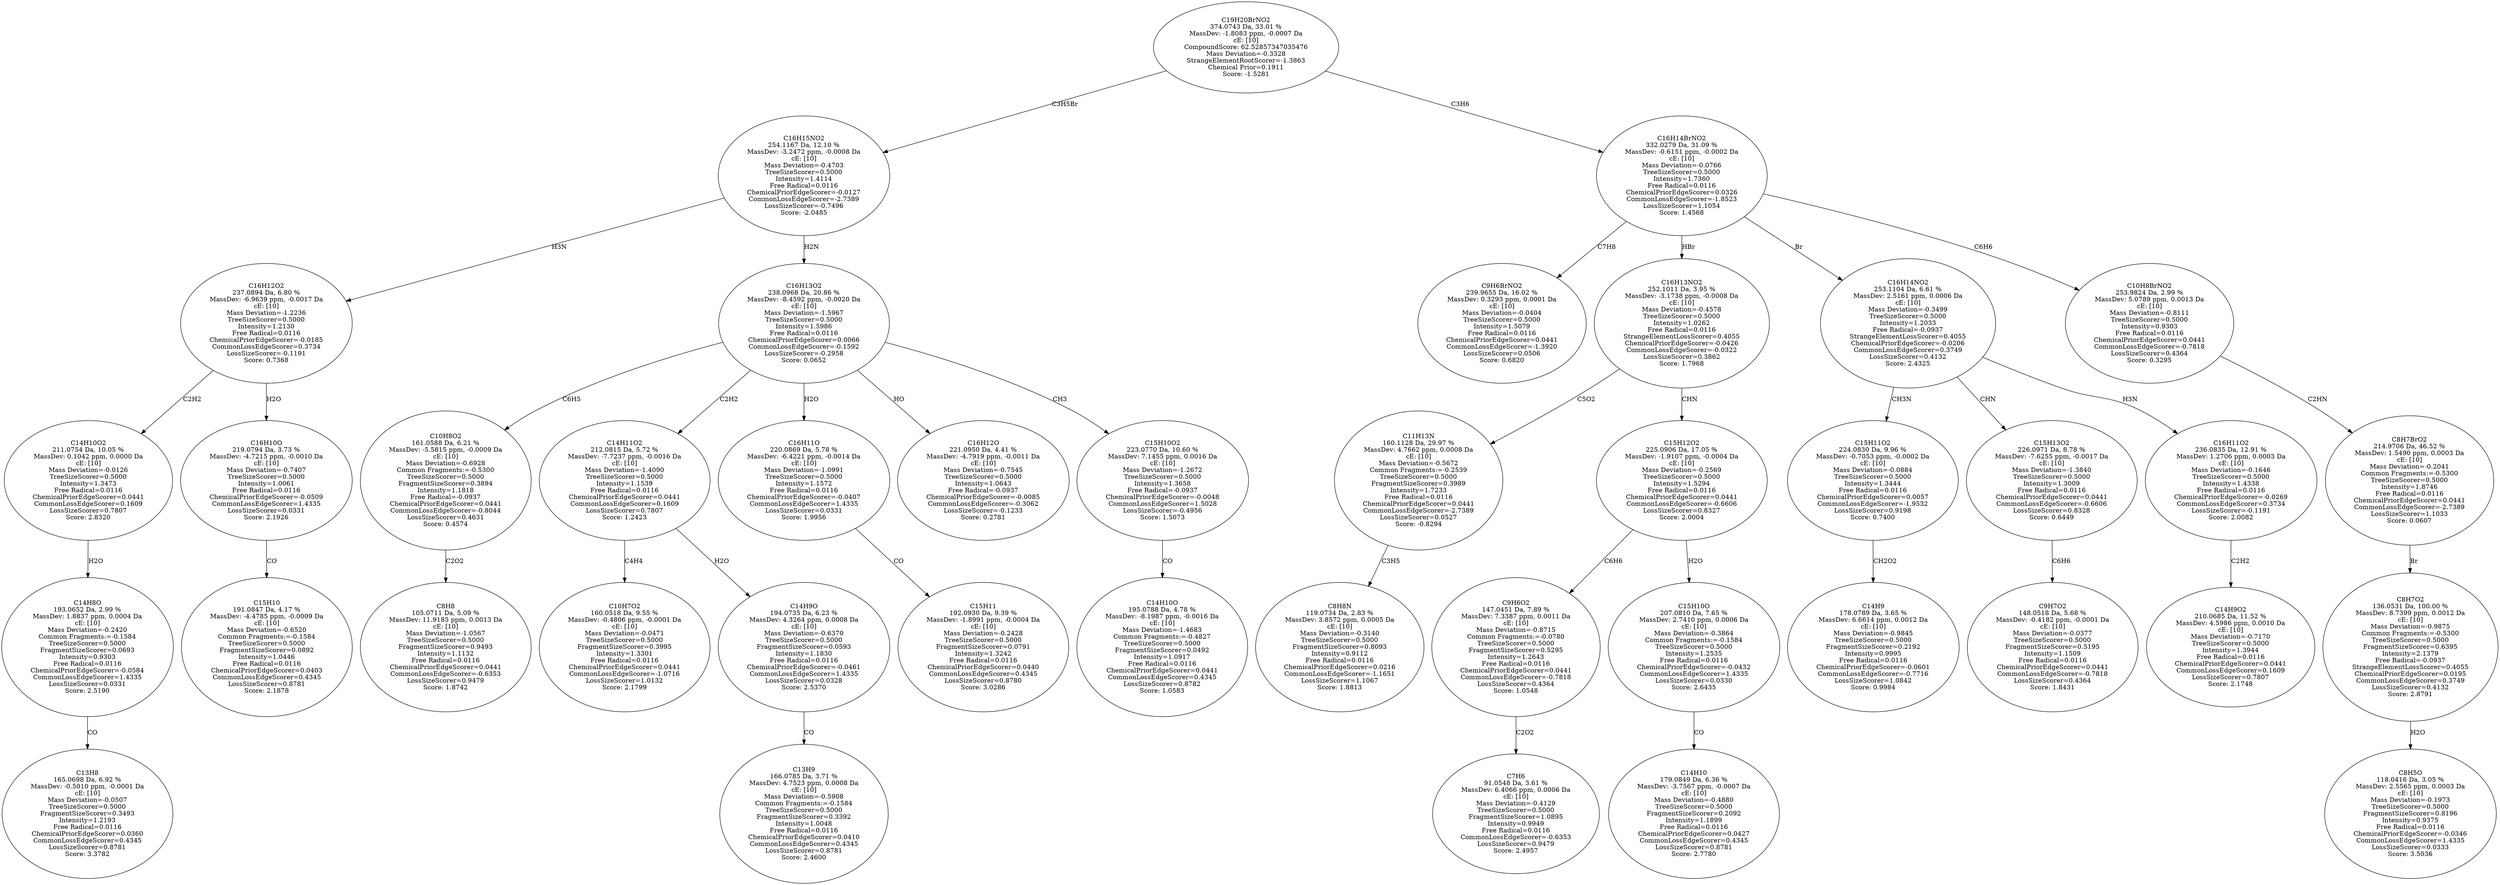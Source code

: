 strict digraph {
v1 [label="C13H8\n165.0698 Da, 6.92 %\nMassDev: -0.5010 ppm, -0.0001 Da\ncE: [10]\nMass Deviation=-0.0507\nTreeSizeScorer=0.5000\nFragmentSizeScorer=0.3493\nIntensity=1.2193\nFree Radical=0.0116\nChemicalPriorEdgeScorer=0.0360\nCommonLossEdgeScorer=0.4345\nLossSizeScorer=0.8781\nScore: 3.3782"];
v2 [label="C14H8O\n193.0652 Da, 2.99 %\nMassDev: 1.8837 ppm, 0.0004 Da\ncE: [10]\nMass Deviation=-0.2420\nCommon Fragments:=-0.1584\nTreeSizeScorer=0.5000\nFragmentSizeScorer=0.0693\nIntensity=0.9303\nFree Radical=0.0116\nChemicalPriorEdgeScorer=-0.0584\nCommonLossEdgeScorer=1.4335\nLossSizeScorer=0.0331\nScore: 2.5190"];
v3 [label="C14H10O2\n211.0754 Da, 10.05 %\nMassDev: 0.1042 ppm, 0.0000 Da\ncE: [10]\nMass Deviation=-0.0126\nTreeSizeScorer=0.5000\nIntensity=1.3473\nFree Radical=0.0116\nChemicalPriorEdgeScorer=0.0441\nCommonLossEdgeScorer=0.1609\nLossSizeScorer=0.7807\nScore: 2.8320"];
v4 [label="C15H10\n191.0847 Da, 4.17 %\nMassDev: -4.4785 ppm, -0.0009 Da\ncE: [10]\nMass Deviation=-0.6520\nCommon Fragments:=-0.1584\nTreeSizeScorer=0.5000\nFragmentSizeScorer=0.0892\nIntensity=1.0446\nFree Radical=0.0116\nChemicalPriorEdgeScorer=0.0403\nCommonLossEdgeScorer=0.4345\nLossSizeScorer=0.8781\nScore: 2.1878"];
v5 [label="C16H10O\n219.0794 Da, 3.73 %\nMassDev: -4.7215 ppm, -0.0010 Da\ncE: [10]\nMass Deviation=-0.7407\nTreeSizeScorer=0.5000\nIntensity=1.0061\nFree Radical=0.0116\nChemicalPriorEdgeScorer=-0.0509\nCommonLossEdgeScorer=1.4335\nLossSizeScorer=0.0331\nScore: 2.1926"];
v6 [label="C16H12O2\n237.0894 Da, 6.80 %\nMassDev: -6.9639 ppm, -0.0017 Da\ncE: [10]\nMass Deviation=-1.2236\nTreeSizeScorer=0.5000\nIntensity=1.2130\nFree Radical=0.0116\nChemicalPriorEdgeScorer=-0.0185\nCommonLossEdgeScorer=0.3734\nLossSizeScorer=-0.1191\nScore: 0.7368"];
v7 [label="C8H8\n105.0711 Da, 5.09 %\nMassDev: 11.9185 ppm, 0.0013 Da\ncE: [10]\nMass Deviation=-1.0567\nTreeSizeScorer=0.5000\nFragmentSizeScorer=0.9493\nIntensity=1.1132\nFree Radical=0.0116\nChemicalPriorEdgeScorer=0.0441\nCommonLossEdgeScorer=-0.6353\nLossSizeScorer=0.9479\nScore: 1.8742"];
v8 [label="C10H8O2\n161.0588 Da, 6.21 %\nMassDev: -5.5815 ppm, -0.0009 Da\ncE: [10]\nMass Deviation=-0.6928\nCommon Fragments:=-0.5300\nTreeSizeScorer=0.5000\nFragmentSizeScorer=0.3894\nIntensity=1.1818\nFree Radical=-0.0937\nChemicalPriorEdgeScorer=0.0441\nCommonLossEdgeScorer=-0.8044\nLossSizeScorer=0.4631\nScore: 0.4574"];
v9 [label="C10H7O2\n160.0518 Da, 9.55 %\nMassDev: -0.4806 ppm, -0.0001 Da\ncE: [10]\nMass Deviation=-0.0471\nTreeSizeScorer=0.5000\nFragmentSizeScorer=0.3995\nIntensity=1.3301\nFree Radical=0.0116\nChemicalPriorEdgeScorer=0.0441\nCommonLossEdgeScorer=-1.0716\nLossSizeScorer=1.0132\nScore: 2.1799"];
v10 [label="C13H9\n166.0785 Da, 3.71 %\nMassDev: 4.7523 ppm, 0.0008 Da\ncE: [10]\nMass Deviation=-0.5908\nCommon Fragments:=-0.1584\nTreeSizeScorer=0.5000\nFragmentSizeScorer=0.3392\nIntensity=1.0048\nFree Radical=0.0116\nChemicalPriorEdgeScorer=0.0410\nCommonLossEdgeScorer=0.4345\nLossSizeScorer=0.8781\nScore: 2.4600"];
v11 [label="C14H9O\n194.0735 Da, 6.23 %\nMassDev: 4.3264 ppm, 0.0008 Da\ncE: [10]\nMass Deviation=-0.6370\nTreeSizeScorer=0.5000\nFragmentSizeScorer=0.0593\nIntensity=1.1830\nFree Radical=0.0116\nChemicalPriorEdgeScorer=-0.0461\nCommonLossEdgeScorer=1.4335\nLossSizeScorer=0.0328\nScore: 2.5370"];
v12 [label="C14H11O2\n212.0815 Da, 5.72 %\nMassDev: -7.7237 ppm, -0.0016 Da\ncE: [10]\nMass Deviation=-1.4090\nTreeSizeScorer=0.5000\nIntensity=1.1539\nFree Radical=0.0116\nChemicalPriorEdgeScorer=0.0441\nCommonLossEdgeScorer=0.1609\nLossSizeScorer=0.7807\nScore: 1.2423"];
v13 [label="C15H11\n192.0930 Da, 9.39 %\nMassDev: -1.8991 ppm, -0.0004 Da\ncE: [10]\nMass Deviation=-0.2428\nTreeSizeScorer=0.5000\nFragmentSizeScorer=0.0791\nIntensity=1.3242\nFree Radical=0.0116\nChemicalPriorEdgeScorer=0.0440\nCommonLossEdgeScorer=0.4345\nLossSizeScorer=0.8780\nScore: 3.0286"];
v14 [label="C16H11O\n220.0869 Da, 5.78 %\nMassDev: -6.4221 ppm, -0.0014 Da\ncE: [10]\nMass Deviation=-1.0991\nTreeSizeScorer=0.5000\nIntensity=1.1572\nFree Radical=0.0116\nChemicalPriorEdgeScorer=-0.0407\nCommonLossEdgeScorer=1.4335\nLossSizeScorer=0.0331\nScore: 1.9956"];
v15 [label="C16H12O\n221.0950 Da, 4.41 %\nMassDev: -4.7919 ppm, -0.0011 Da\ncE: [10]\nMass Deviation=-0.7545\nTreeSizeScorer=0.5000\nIntensity=1.0643\nFree Radical=-0.0937\nChemicalPriorEdgeScorer=-0.0085\nCommonLossEdgeScorer=-0.3062\nLossSizeScorer=-0.1233\nScore: 0.2781"];
v16 [label="C14H10O\n195.0788 Da, 4.78 %\nMassDev: -8.1987 ppm, -0.0016 Da\ncE: [10]\nMass Deviation=-1.4683\nCommon Fragments:=-0.4827\nTreeSizeScorer=0.5000\nFragmentSizeScorer=0.0492\nIntensity=1.0917\nFree Radical=0.0116\nChemicalPriorEdgeScorer=0.0441\nCommonLossEdgeScorer=0.4345\nLossSizeScorer=0.8782\nScore: 1.0583"];
v17 [label="C15H10O2\n223.0770 Da, 10.60 %\nMassDev: 7.1455 ppm, 0.0016 Da\ncE: [10]\nMass Deviation=-1.2672\nTreeSizeScorer=0.5000\nIntensity=1.3658\nFree Radical=-0.0937\nChemicalPriorEdgeScorer=-0.0048\nCommonLossEdgeScorer=1.5028\nLossSizeScorer=-0.4956\nScore: 1.5073"];
v18 [label="C16H13O2\n238.0968 Da, 20.86 %\nMassDev: -8.4592 ppm, -0.0020 Da\ncE: [10]\nMass Deviation=-1.5967\nTreeSizeScorer=0.5000\nIntensity=1.5986\nFree Radical=0.0116\nChemicalPriorEdgeScorer=0.0066\nCommonLossEdgeScorer=-0.1592\nLossSizeScorer=-0.2958\nScore: 0.0652"];
v19 [label="C16H15NO2\n254.1167 Da, 12.10 %\nMassDev: -3.2472 ppm, -0.0008 Da\ncE: [10]\nMass Deviation=-0.4703\nTreeSizeScorer=0.5000\nIntensity=1.4114\nFree Radical=0.0116\nChemicalPriorEdgeScorer=-0.0127\nCommonLossEdgeScorer=-2.7389\nLossSizeScorer=-0.7496\nScore: -2.0485"];
v20 [label="C9H6BrNO2\n239.9655 Da, 16.02 %\nMassDev: 0.3293 ppm, 0.0001 Da\ncE: [10]\nMass Deviation=-0.0404\nTreeSizeScorer=0.5000\nIntensity=1.5079\nFree Radical=0.0116\nChemicalPriorEdgeScorer=0.0441\nCommonLossEdgeScorer=-1.3920\nLossSizeScorer=0.0506\nScore: 0.6820"];
v21 [label="C8H8N\n119.0734 Da, 2.83 %\nMassDev: 3.8572 ppm, 0.0005 Da\ncE: [10]\nMass Deviation=-0.3140\nTreeSizeScorer=0.5000\nFragmentSizeScorer=0.8093\nIntensity=0.9112\nFree Radical=0.0116\nChemicalPriorEdgeScorer=0.0216\nCommonLossEdgeScorer=-1.1651\nLossSizeScorer=1.1067\nScore: 1.8813"];
v22 [label="C11H13N\n160.1128 Da, 29.97 %\nMassDev: 4.7662 ppm, 0.0008 Da\ncE: [10]\nMass Deviation=-0.5672\nCommon Fragments:=-0.2539\nTreeSizeScorer=0.5000\nFragmentSizeScorer=0.3989\nIntensity=1.7233\nFree Radical=0.0116\nChemicalPriorEdgeScorer=0.0441\nCommonLossEdgeScorer=-2.7389\nLossSizeScorer=0.0527\nScore: -0.8294"];
v23 [label="C7H6\n91.0548 Da, 3.61 %\nMassDev: 6.4066 ppm, 0.0006 Da\ncE: [10]\nMass Deviation=-0.4129\nTreeSizeScorer=0.5000\nFragmentSizeScorer=1.0895\nIntensity=0.9949\nFree Radical=0.0116\nCommonLossEdgeScorer=-0.6353\nLossSizeScorer=0.9479\nScore: 2.4957"];
v24 [label="C9H6O2\n147.0451 Da, 7.89 %\nMassDev: 7.3387 ppm, 0.0011 Da\ncE: [10]\nMass Deviation=-0.8715\nCommon Fragments:=-0.0780\nTreeSizeScorer=0.5000\nFragmentSizeScorer=0.5295\nIntensity=1.2643\nFree Radical=0.0116\nChemicalPriorEdgeScorer=0.0441\nCommonLossEdgeScorer=-0.7818\nLossSizeScorer=0.4364\nScore: 1.0548"];
v25 [label="C14H10\n179.0849 Da, 6.36 %\nMassDev: -3.7567 ppm, -0.0007 Da\ncE: [10]\nMass Deviation=-0.4880\nTreeSizeScorer=0.5000\nFragmentSizeScorer=0.2092\nIntensity=1.1899\nFree Radical=0.0116\nChemicalPriorEdgeScorer=0.0427\nCommonLossEdgeScorer=0.4345\nLossSizeScorer=0.8781\nScore: 2.7780"];
v26 [label="C15H10O\n207.0810 Da, 7.65 %\nMassDev: 2.7410 ppm, 0.0006 Da\ncE: [10]\nMass Deviation=-0.3864\nCommon Fragments:=-0.1584\nTreeSizeScorer=0.5000\nIntensity=1.2535\nFree Radical=0.0116\nChemicalPriorEdgeScorer=-0.0432\nCommonLossEdgeScorer=1.4335\nLossSizeScorer=0.0330\nScore: 2.6435"];
v27 [label="C15H12O2\n225.0906 Da, 17.05 %\nMassDev: -1.9107 ppm, -0.0004 Da\ncE: [10]\nMass Deviation=-0.2569\nTreeSizeScorer=0.5000\nIntensity=1.5294\nFree Radical=0.0116\nChemicalPriorEdgeScorer=0.0441\nCommonLossEdgeScorer=-0.6606\nLossSizeScorer=0.8327\nScore: 2.0004"];
v28 [label="C16H13NO2\n252.1011 Da, 3.95 %\nMassDev: -3.1738 ppm, -0.0008 Da\ncE: [10]\nMass Deviation=-0.4578\nTreeSizeScorer=0.5000\nIntensity=1.0262\nFree Radical=0.0116\nStrangeElementLossScorer=0.4055\nChemicalPriorEdgeScorer=-0.0426\nCommonLossEdgeScorer=-0.0322\nLossSizeScorer=0.3862\nScore: 1.7968"];
v29 [label="C14H9\n178.0789 Da, 3.65 %\nMassDev: 6.6614 ppm, 0.0012 Da\ncE: [10]\nMass Deviation=-0.9845\nTreeSizeScorer=0.5000\nFragmentSizeScorer=0.2192\nIntensity=0.9995\nFree Radical=0.0116\nChemicalPriorEdgeScorer=-0.0601\nCommonLossEdgeScorer=-0.7716\nLossSizeScorer=1.0842\nScore: 0.9984"];
v30 [label="C15H11O2\n224.0830 Da, 9.96 %\nMassDev: -0.7053 ppm, -0.0002 Da\ncE: [10]\nMass Deviation=-0.0884\nTreeSizeScorer=0.5000\nIntensity=1.3444\nFree Radical=0.0116\nChemicalPriorEdgeScorer=0.0057\nCommonLossEdgeScorer=-1.9532\nLossSizeScorer=0.9198\nScore: 0.7400"];
v31 [label="C9H7O2\n148.0518 Da, 5.68 %\nMassDev: -0.4182 ppm, -0.0001 Da\ncE: [10]\nMass Deviation=-0.0377\nTreeSizeScorer=0.5000\nFragmentSizeScorer=0.5195\nIntensity=1.1509\nFree Radical=0.0116\nChemicalPriorEdgeScorer=0.0441\nCommonLossEdgeScorer=-0.7818\nLossSizeScorer=0.4364\nScore: 1.8431"];
v32 [label="C15H13O2\n226.0971 Da, 8.78 %\nMassDev: -7.6255 ppm, -0.0017 Da\ncE: [10]\nMass Deviation=-1.3840\nTreeSizeScorer=0.5000\nIntensity=1.3009\nFree Radical=0.0116\nChemicalPriorEdgeScorer=0.0441\nCommonLossEdgeScorer=-0.6606\nLossSizeScorer=0.8328\nScore: 0.6449"];
v33 [label="C14H9O2\n210.0685 Da, 11.52 %\nMassDev: 4.5986 ppm, 0.0010 Da\ncE: [10]\nMass Deviation=-0.7170\nTreeSizeScorer=0.5000\nIntensity=1.3944\nFree Radical=0.0116\nChemicalPriorEdgeScorer=0.0441\nCommonLossEdgeScorer=0.1609\nLossSizeScorer=0.7807\nScore: 2.1748"];
v34 [label="C16H11O2\n236.0835 Da, 12.91 %\nMassDev: 1.2706 ppm, 0.0003 Da\ncE: [10]\nMass Deviation=-0.1646\nTreeSizeScorer=0.5000\nIntensity=1.4338\nFree Radical=0.0116\nChemicalPriorEdgeScorer=-0.0269\nCommonLossEdgeScorer=0.3734\nLossSizeScorer=-0.1191\nScore: 2.0082"];
v35 [label="C16H14NO2\n253.1104 Da, 6.61 %\nMassDev: 2.5161 ppm, 0.0006 Da\ncE: [10]\nMass Deviation=-0.3499\nTreeSizeScorer=0.5000\nIntensity=1.2033\nFree Radical=-0.0937\nStrangeElementLossScorer=0.4055\nChemicalPriorEdgeScorer=-0.0206\nCommonLossEdgeScorer=0.3749\nLossSizeScorer=0.4132\nScore: 2.4325"];
v36 [label="C8H5O\n118.0416 Da, 3.05 %\nMassDev: 2.5565 ppm, 0.0003 Da\ncE: [10]\nMass Deviation=-0.1973\nTreeSizeScorer=0.5000\nFragmentSizeScorer=0.8196\nIntensity=0.9375\nFree Radical=0.0116\nChemicalPriorEdgeScorer=-0.0346\nCommonLossEdgeScorer=1.4335\nLossSizeScorer=0.0333\nScore: 3.5036"];
v37 [label="C8H7O2\n136.0531 Da, 100.00 %\nMassDev: 8.7399 ppm, 0.0012 Da\ncE: [10]\nMass Deviation=-0.9875\nCommon Fragments:=-0.5300\nTreeSizeScorer=0.5000\nFragmentSizeScorer=0.6395\nIntensity=2.1379\nFree Radical=-0.0937\nStrangeElementLossScorer=0.4055\nChemicalPriorEdgeScorer=0.0195\nCommonLossEdgeScorer=0.3749\nLossSizeScorer=0.4132\nScore: 2.8791"];
v38 [label="C8H7BrO2\n214.9706 Da, 46.52 %\nMassDev: 1.5490 ppm, 0.0003 Da\ncE: [10]\nMass Deviation=-0.2041\nCommon Fragments:=-0.5300\nTreeSizeScorer=0.5000\nIntensity=1.8746\nFree Radical=0.0116\nChemicalPriorEdgeScorer=0.0441\nCommonLossEdgeScorer=-2.7389\nLossSizeScorer=1.1033\nScore: 0.0607"];
v39 [label="C10H8BrNO2\n253.9824 Da, 2.99 %\nMassDev: 5.0789 ppm, 0.0013 Da\ncE: [10]\nMass Deviation=-0.8111\nTreeSizeScorer=0.5000\nIntensity=0.9303\nFree Radical=0.0116\nChemicalPriorEdgeScorer=0.0441\nCommonLossEdgeScorer=-0.7818\nLossSizeScorer=0.4364\nScore: 0.3295"];
v40 [label="C16H14BrNO2\n332.0279 Da, 31.09 %\nMassDev: -0.6151 ppm, -0.0002 Da\ncE: [10]\nMass Deviation=-0.0766\nTreeSizeScorer=0.5000\nIntensity=1.7360\nFree Radical=0.0116\nChemicalPriorEdgeScorer=0.0326\nCommonLossEdgeScorer=-1.8523\nLossSizeScorer=1.1054\nScore: 1.4568"];
v41 [label="C19H20BrNO2\n374.0743 Da, 33.01 %\nMassDev: -1.8083 ppm, -0.0007 Da\ncE: [10]\nCompoundScore: 62.52857347035476\nMass Deviation=-0.3328\nStrangeElementRootScorer=-1.3863\nChemical Prior=0.1911\nScore: -1.5281"];
v2 -> v1 [label="CO"];
v3 -> v2 [label="H2O"];
v6 -> v3 [label="C2H2"];
v5 -> v4 [label="CO"];
v6 -> v5 [label="H2O"];
v19 -> v6 [label="H3N"];
v8 -> v7 [label="C2O2"];
v18 -> v8 [label="C6H5"];
v12 -> v9 [label="C4H4"];
v11 -> v10 [label="CO"];
v12 -> v11 [label="H2O"];
v18 -> v12 [label="C2H2"];
v14 -> v13 [label="CO"];
v18 -> v14 [label="H2O"];
v18 -> v15 [label="HO"];
v17 -> v16 [label="CO"];
v18 -> v17 [label="CH3"];
v19 -> v18 [label="H2N"];
v41 -> v19 [label="C3H5Br"];
v40 -> v20 [label="C7H8"];
v22 -> v21 [label="C3H5"];
v28 -> v22 [label="C5O2"];
v24 -> v23 [label="C2O2"];
v27 -> v24 [label="C6H6"];
v26 -> v25 [label="CO"];
v27 -> v26 [label="H2O"];
v28 -> v27 [label="CHN"];
v40 -> v28 [label="HBr"];
v30 -> v29 [label="CH2O2"];
v35 -> v30 [label="CH3N"];
v32 -> v31 [label="C6H6"];
v35 -> v32 [label="CHN"];
v34 -> v33 [label="C2H2"];
v35 -> v34 [label="H3N"];
v40 -> v35 [label="Br"];
v37 -> v36 [label="H2O"];
v38 -> v37 [label="Br"];
v39 -> v38 [label="C2HN"];
v40 -> v39 [label="C6H6"];
v41 -> v40 [label="C3H6"];
}
